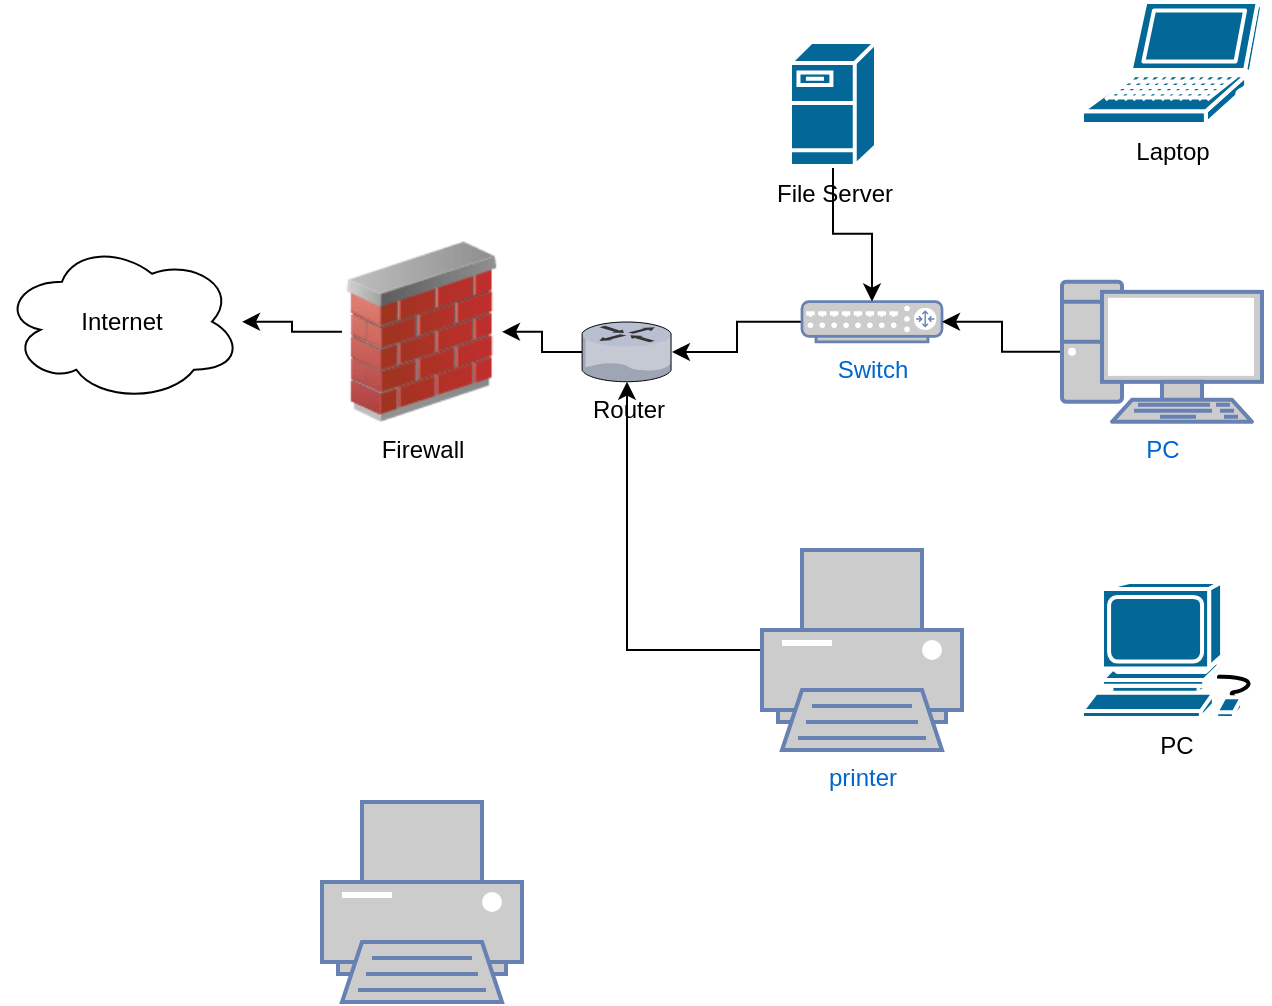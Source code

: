 <mxfile version="15.6.5" type="github">
  <diagram id="qOMMuB4eoHqMVuGcCwok" name="Page-1">
    <mxGraphModel dx="1422" dy="794" grid="1" gridSize="10" guides="1" tooltips="1" connect="1" arrows="1" fold="1" page="1" pageScale="1" pageWidth="850" pageHeight="1100" math="0" shadow="0">
      <root>
        <mxCell id="0" />
        <mxCell id="1" parent="0" />
        <mxCell id="wVGHFATass6-LpcJT5j--2" value="Internet" style="ellipse;shape=cloud;whiteSpace=wrap;html=1;fillColor=default;strokeColor=default;fontColor=default;" vertex="1" parent="1">
          <mxGeometry x="10" y="259.86" width="120" height="80" as="geometry" />
        </mxCell>
        <mxCell id="wVGHFATass6-LpcJT5j--4" value="" style="edgeStyle=orthogonalEdgeStyle;rounded=0;orthogonalLoop=1;jettySize=auto;html=1;fontColor=default;" edge="1" parent="1" source="wVGHFATass6-LpcJT5j--3" target="wVGHFATass6-LpcJT5j--2">
          <mxGeometry relative="1" as="geometry" />
        </mxCell>
        <mxCell id="wVGHFATass6-LpcJT5j--3" value="Firewall" style="image;html=1;image=img/lib/clip_art/networking/Firewall_02_128x128.png;fontColor=default;" vertex="1" parent="1">
          <mxGeometry x="180" y="259.86" width="80" height="90" as="geometry" />
        </mxCell>
        <mxCell id="wVGHFATass6-LpcJT5j--6" value="" style="edgeStyle=orthogonalEdgeStyle;rounded=0;orthogonalLoop=1;jettySize=auto;html=1;fontColor=default;" edge="1" parent="1" source="wVGHFATass6-LpcJT5j--5" target="wVGHFATass6-LpcJT5j--3">
          <mxGeometry relative="1" as="geometry" />
        </mxCell>
        <mxCell id="wVGHFATass6-LpcJT5j--5" value="Router" style="verticalLabelPosition=bottom;sketch=0;aspect=fixed;html=1;verticalAlign=top;strokeColor=none;align=center;outlineConnect=0;shape=mxgraph.citrix.router;fontColor=default;fillColor=default;" vertex="1" parent="1">
          <mxGeometry x="300" y="300" width="45" height="29.86" as="geometry" />
        </mxCell>
        <mxCell id="wVGHFATass6-LpcJT5j--8" value="" style="edgeStyle=orthogonalEdgeStyle;rounded=0;orthogonalLoop=1;jettySize=auto;html=1;fontColor=default;" edge="1" parent="1" source="wVGHFATass6-LpcJT5j--7" target="wVGHFATass6-LpcJT5j--5">
          <mxGeometry relative="1" as="geometry" />
        </mxCell>
        <mxCell id="wVGHFATass6-LpcJT5j--7" value="Switch" style="fontColor=#0066CC;verticalAlign=top;verticalLabelPosition=bottom;labelPosition=center;align=center;html=1;outlineConnect=0;fillColor=#CCCCCC;strokeColor=#6881B3;gradientColor=none;gradientDirection=north;strokeWidth=2;shape=mxgraph.networks.router;" vertex="1" parent="1">
          <mxGeometry x="410" y="289.79" width="70" height="20.14" as="geometry" />
        </mxCell>
        <mxCell id="wVGHFATass6-LpcJT5j--10" value="" style="edgeStyle=orthogonalEdgeStyle;rounded=0;orthogonalLoop=1;jettySize=auto;html=1;fontColor=default;" edge="1" parent="1" source="wVGHFATass6-LpcJT5j--9" target="wVGHFATass6-LpcJT5j--7">
          <mxGeometry relative="1" as="geometry" />
        </mxCell>
        <mxCell id="wVGHFATass6-LpcJT5j--9" value="File Server" style="shape=mxgraph.cisco.servers.fileserver;html=1;pointerEvents=1;dashed=0;fillColor=#036897;strokeColor=#ffffff;strokeWidth=2;verticalLabelPosition=bottom;verticalAlign=top;align=center;outlineConnect=0;fontColor=default;" vertex="1" parent="1">
          <mxGeometry x="404" y="160" width="43" height="62" as="geometry" />
        </mxCell>
        <mxCell id="wVGHFATass6-LpcJT5j--12" value="" style="edgeStyle=orthogonalEdgeStyle;rounded=0;orthogonalLoop=1;jettySize=auto;html=1;fontColor=default;" edge="1" parent="1" source="wVGHFATass6-LpcJT5j--11" target="wVGHFATass6-LpcJT5j--7">
          <mxGeometry relative="1" as="geometry" />
        </mxCell>
        <mxCell id="wVGHFATass6-LpcJT5j--11" value="PC" style="fontColor=#0066CC;verticalAlign=top;verticalLabelPosition=bottom;labelPosition=center;align=center;html=1;outlineConnect=0;fillColor=#CCCCCC;strokeColor=#6881B3;gradientColor=none;gradientDirection=north;strokeWidth=2;shape=mxgraph.networks.pc;" vertex="1" parent="1">
          <mxGeometry x="540" y="279.93" width="100" height="70" as="geometry" />
        </mxCell>
        <mxCell id="wVGHFATass6-LpcJT5j--14" value="Laptop" style="shape=mxgraph.cisco.computers_and_peripherals.laptop;html=1;pointerEvents=1;dashed=0;fillColor=#036897;strokeColor=#ffffff;strokeWidth=2;verticalLabelPosition=bottom;verticalAlign=top;align=center;outlineConnect=0;fontColor=default;" vertex="1" parent="1">
          <mxGeometry x="550" y="140" width="90" height="61" as="geometry" />
        </mxCell>
        <mxCell id="wVGHFATass6-LpcJT5j--15" value="PC" style="shape=mxgraph.cisco.computers_and_peripherals.workstation;html=1;pointerEvents=1;dashed=0;fillColor=#036897;strokeColor=#ffffff;strokeWidth=2;verticalLabelPosition=bottom;verticalAlign=top;align=center;outlineConnect=0;fontColor=default;" vertex="1" parent="1">
          <mxGeometry x="550" y="430" width="93" height="68" as="geometry" />
        </mxCell>
        <mxCell id="wVGHFATass6-LpcJT5j--18" style="edgeStyle=orthogonalEdgeStyle;rounded=0;orthogonalLoop=1;jettySize=auto;html=1;fontColor=default;" edge="1" parent="1" source="wVGHFATass6-LpcJT5j--16" target="wVGHFATass6-LpcJT5j--5">
          <mxGeometry relative="1" as="geometry" />
        </mxCell>
        <mxCell id="wVGHFATass6-LpcJT5j--16" value="printer" style="fontColor=#0066CC;verticalAlign=top;verticalLabelPosition=bottom;labelPosition=center;align=center;html=1;outlineConnect=0;fillColor=#CCCCCC;strokeColor=#6881B3;gradientColor=none;gradientDirection=north;strokeWidth=2;shape=mxgraph.networks.printer;" vertex="1" parent="1">
          <mxGeometry x="390" y="414" width="100" height="100" as="geometry" />
        </mxCell>
        <mxCell id="wVGHFATass6-LpcJT5j--19" value="" style="fontColor=#0066CC;verticalAlign=top;verticalLabelPosition=bottom;labelPosition=center;align=center;html=1;outlineConnect=0;fillColor=#CCCCCC;strokeColor=#6881B3;gradientColor=none;gradientDirection=north;strokeWidth=2;shape=mxgraph.networks.printer;" vertex="1" parent="1">
          <mxGeometry x="170" y="540" width="100" height="100" as="geometry" />
        </mxCell>
      </root>
    </mxGraphModel>
  </diagram>
</mxfile>
